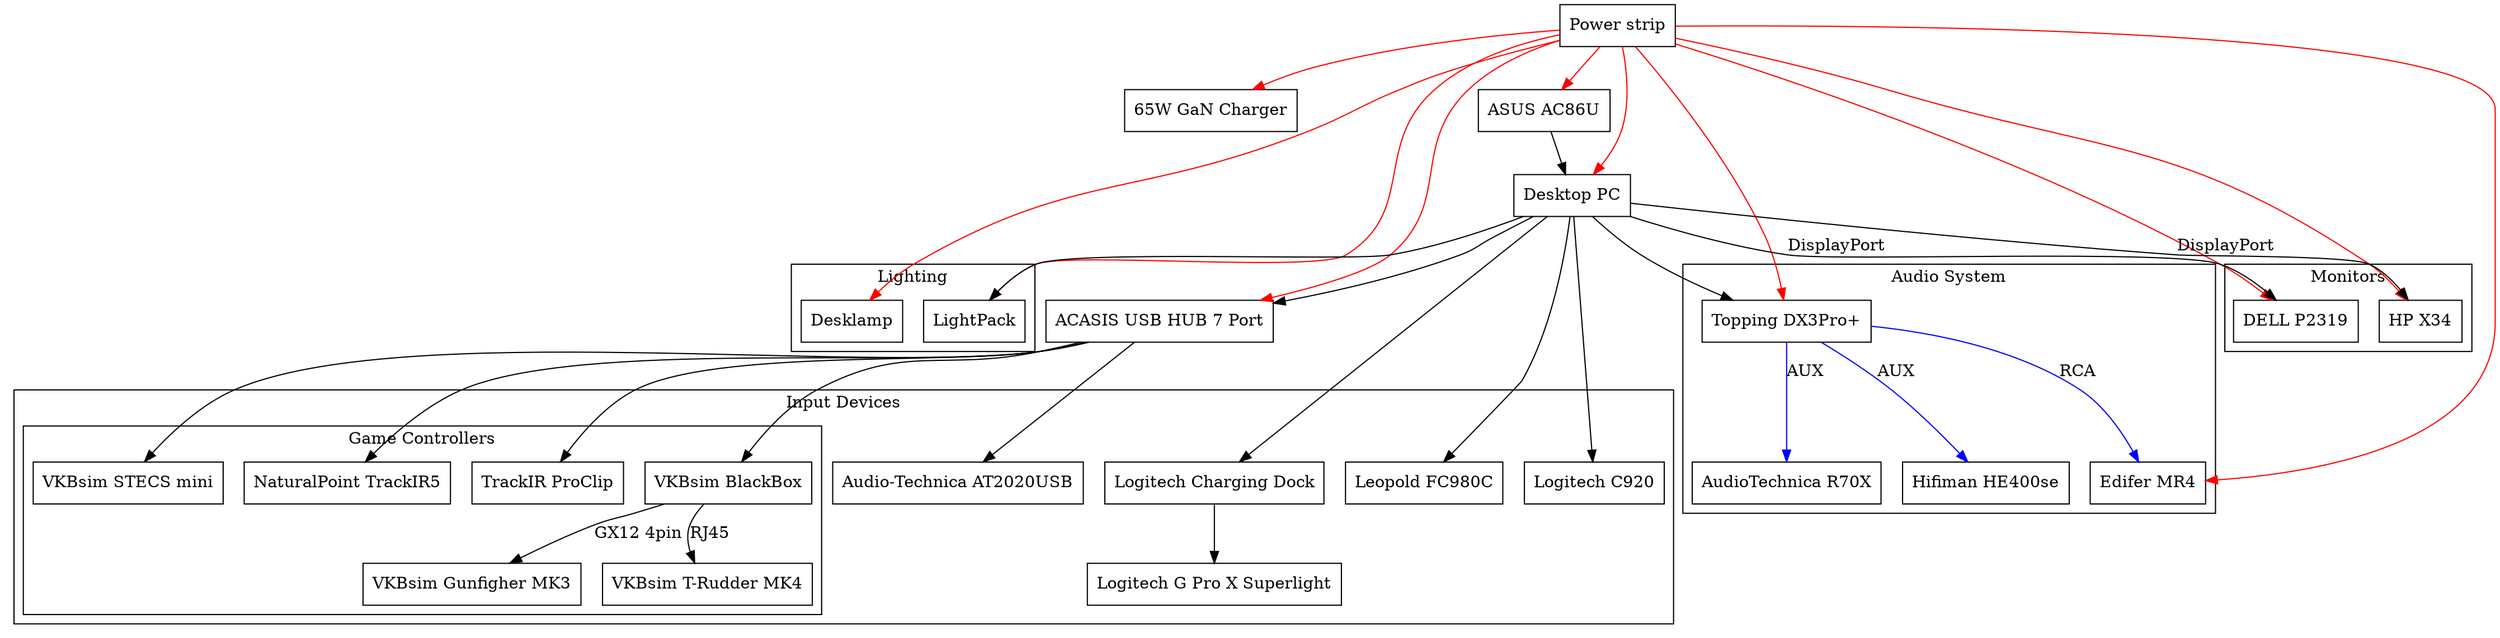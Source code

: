 digraph desksetup {
    node [shape=box];
    
    powerstrip [label="Power strip"];

    charger [label="65W GaN Charger"];

    desktop_pc [label="Desktop PC"];
    router [label="ASUS AC86U"];

    subgraph cluster_lighting {
        label="Lighting";

        desklamp [label="Desklamp"];
        ambient_light [label="LightPack"];
    }
    
    subgraph cluster_monitors {
        label="Monitors";

        primary_monitor [label="HP X34"];
        secondary_monitor [label="DELL P2319"];
    }

    subgraph cluster_audio_system {
        label="Audio System";

        dac_amp [label="Topping DX3Pro+"];
        speakers [label="Edifer MR4"];
        dd_headphones [label="AudioTechnica R70X"];
        magnetic_headphones [label="Hifiman HE400se"];

        edge [color=blue]
        
        dac_amp -> speakers [color=blue label="RCA"];
        dac_amp -> dd_headphones [color=blue label="AUX"];
        dac_amp -> magnetic_headphones [color=blue label="AUX"];
    }

    usb_hub [label="ACASIS USB HUB 7 Port"];

    subgraph cluster_input_devices {
        label="Input Devices";

        wireless_mouse [label="Logitech G Pro X Superlight"];
        keyboard [label="Leopold FC980C"];
        microphone [label="Audio-Technica AT2020USB"];
        webcam [label="Logitech C920"];

        mouse_charging_dock [label="Logitech Charging Dock"];

        subgraph cluster_game_controllers {
            label="Game Controllers";

            vkb_blackbox [label="VKBsim BlackBox"];
            joystick [label="VKBsim Gunfigher MK3"];
            pedals [label="VKBsim T-Rudder MK4"];
            throttle [label="VKBsim STECS mini"];
            headtracker [label="NaturalPoint TrackIR5"];
            trackclip [label="TrackIR ProClip"];

            vkb_blackbox -> joystick [label="GX12 4pin"];
            vkb_blackbox -> pedals [label="RJ45"];
        }
    }
    
    router -> desktop_pc;
    
    desktop_pc -> primary_monitor [label="DisplayPort"];
    desktop_pc -> secondary_monitor [label="DisplayPort"];
    desktop_pc -> dac_amp;

    desktop_pc -> usb_hub;

    desktop_pc -> keyboard;
    desktop_pc -> mouse_charging_dock;
    desktop_pc -> webcam;

    desktop_pc -> ambient_light;

    usb_hub -> vkb_blackbox;
    usb_hub -> throttle;
    usb_hub -> headtracker;
    usb_hub -> trackclip;
    usb_hub -> microphone;

    mouse_charging_dock -> wireless_mouse;
   
    edge [color=red]
    
    powerstrip -> desktop_pc;
    powerstrip -> router;
    powerstrip -> charger;
    powerstrip -> primary_monitor;
    powerstrip -> secondary_monitor;
    powerstrip -> usb_hub;
    powerstrip -> dac_amp;
    powerstrip -> speakers;
    powerstrip -> desklamp;
    powerstrip -> ambient_light;
}

